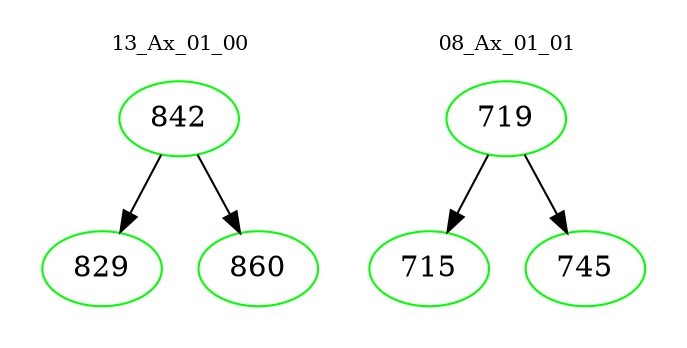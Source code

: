 digraph{
subgraph cluster_0 {
color = white
label = "13_Ax_01_00";
fontsize=10;
T0_842 [label="842", color="green"]
T0_842 -> T0_829 [color="black"]
T0_829 [label="829", color="green"]
T0_842 -> T0_860 [color="black"]
T0_860 [label="860", color="green"]
}
subgraph cluster_1 {
color = white
label = "08_Ax_01_01";
fontsize=10;
T1_719 [label="719", color="green"]
T1_719 -> T1_715 [color="black"]
T1_715 [label="715", color="green"]
T1_719 -> T1_745 [color="black"]
T1_745 [label="745", color="green"]
}
}

